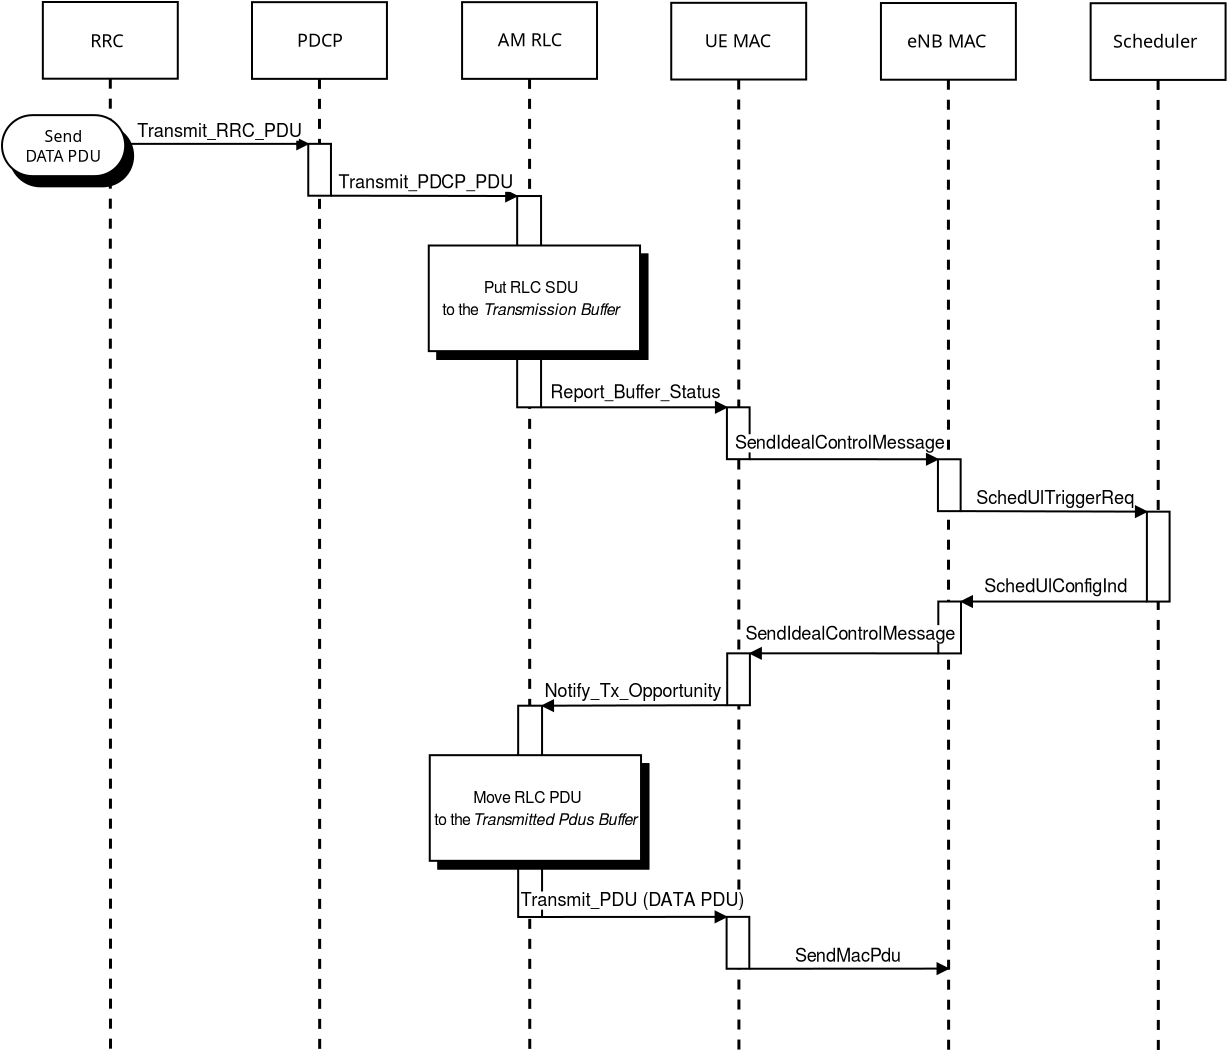 <?xml version="1.0" encoding="UTF-8"?>
<dia:diagram xmlns:dia="http://www.lysator.liu.se/~alla/dia/">
  <dia:layer name="Background" visible="true" active="true">
    <dia:object type="Standard - Box" version="0" id="O0">
      <dia:attribute name="obj_pos">
        <dia:point val="3.224,3.377"/>
      </dia:attribute>
      <dia:attribute name="obj_bb">
        <dia:rectangle val="3.174,3.327;10.021,7.262"/>
      </dia:attribute>
      <dia:attribute name="elem_corner">
        <dia:point val="3.224,3.377"/>
      </dia:attribute>
      <dia:attribute name="elem_width">
        <dia:real val="6.747"/>
      </dia:attribute>
      <dia:attribute name="elem_height">
        <dia:real val="3.835"/>
      </dia:attribute>
      <dia:attribute name="border_width">
        <dia:real val="0.1"/>
      </dia:attribute>
      <dia:attribute name="show_background">
        <dia:boolean val="true"/>
      </dia:attribute>
    </dia:object>
    <dia:object type="Standard - Box" version="0" id="O1">
      <dia:attribute name="obj_pos">
        <dia:point val="13.682,3.385"/>
      </dia:attribute>
      <dia:attribute name="obj_bb">
        <dia:rectangle val="13.632,3.335;20.479,7.27"/>
      </dia:attribute>
      <dia:attribute name="elem_corner">
        <dia:point val="13.682,3.385"/>
      </dia:attribute>
      <dia:attribute name="elem_width">
        <dia:real val="6.747"/>
      </dia:attribute>
      <dia:attribute name="elem_height">
        <dia:real val="3.835"/>
      </dia:attribute>
      <dia:attribute name="border_width">
        <dia:real val="0.1"/>
      </dia:attribute>
      <dia:attribute name="show_background">
        <dia:boolean val="true"/>
      </dia:attribute>
    </dia:object>
    <dia:object type="Standard - Box" version="0" id="O2">
      <dia:attribute name="obj_pos">
        <dia:point val="24.186,3.385"/>
      </dia:attribute>
      <dia:attribute name="obj_bb">
        <dia:rectangle val="24.137,3.335;30.984,7.27"/>
      </dia:attribute>
      <dia:attribute name="elem_corner">
        <dia:point val="24.186,3.385"/>
      </dia:attribute>
      <dia:attribute name="elem_width">
        <dia:real val="6.747"/>
      </dia:attribute>
      <dia:attribute name="elem_height">
        <dia:real val="3.835"/>
      </dia:attribute>
      <dia:attribute name="border_width">
        <dia:real val="0.1"/>
      </dia:attribute>
      <dia:attribute name="show_background">
        <dia:boolean val="true"/>
      </dia:attribute>
      <dia:attribute name="aspect">
        <dia:enum val="1"/>
      </dia:attribute>
    </dia:object>
    <dia:object type="Standard - Text" version="1" id="O3">
      <dia:attribute name="obj_pos">
        <dia:point val="27.144,-21.736"/>
      </dia:attribute>
      <dia:attribute name="obj_bb">
        <dia:rectangle val="27.144,-22.331;27.144,-21.584"/>
      </dia:attribute>
      <dia:attribute name="text">
        <dia:composite type="text">
          <dia:attribute name="string">
            <dia:string>##</dia:string>
          </dia:attribute>
          <dia:attribute name="font">
            <dia:font family="sans" style="0" name="Helvetica"/>
          </dia:attribute>
          <dia:attribute name="height">
            <dia:real val="0.8"/>
          </dia:attribute>
          <dia:attribute name="pos">
            <dia:point val="27.144,-21.736"/>
          </dia:attribute>
          <dia:attribute name="color">
            <dia:color val="#000000"/>
          </dia:attribute>
          <dia:attribute name="alignment">
            <dia:enum val="0"/>
          </dia:attribute>
        </dia:composite>
      </dia:attribute>
      <dia:attribute name="valign">
        <dia:enum val="3"/>
      </dia:attribute>
    </dia:object>
    <dia:object type="Standard - Text" version="1" id="O4">
      <dia:attribute name="obj_pos">
        <dia:point val="5.593,5.64"/>
      </dia:attribute>
      <dia:attribute name="obj_bb">
        <dia:rectangle val="5.593,4.8;7.433,5.855"/>
      </dia:attribute>
      <dia:attribute name="text">
        <dia:composite type="text">
          <dia:attribute name="string">
            <dia:string>#RRC#</dia:string>
          </dia:attribute>
          <dia:attribute name="font">
            <dia:font family="sans" style="0" name="Helvetica"/>
          </dia:attribute>
          <dia:attribute name="height">
            <dia:real val="1.129"/>
          </dia:attribute>
          <dia:attribute name="pos">
            <dia:point val="5.593,5.64"/>
          </dia:attribute>
          <dia:attribute name="color">
            <dia:color val="#000000"/>
          </dia:attribute>
          <dia:attribute name="alignment">
            <dia:enum val="0"/>
          </dia:attribute>
        </dia:composite>
      </dia:attribute>
      <dia:attribute name="valign">
        <dia:enum val="3"/>
      </dia:attribute>
    </dia:object>
    <dia:object type="Standard - Text" version="1" id="O5">
      <dia:attribute name="obj_pos">
        <dia:point val="15.934,5.611"/>
      </dia:attribute>
      <dia:attribute name="obj_bb">
        <dia:rectangle val="15.934,4.771;18.349,5.826"/>
      </dia:attribute>
      <dia:attribute name="text">
        <dia:composite type="text">
          <dia:attribute name="string">
            <dia:string>#PDCP#</dia:string>
          </dia:attribute>
          <dia:attribute name="font">
            <dia:font family="sans" style="0" name="Helvetica"/>
          </dia:attribute>
          <dia:attribute name="height">
            <dia:real val="1.129"/>
          </dia:attribute>
          <dia:attribute name="pos">
            <dia:point val="15.934,5.611"/>
          </dia:attribute>
          <dia:attribute name="color">
            <dia:color val="#000000"/>
          </dia:attribute>
          <dia:attribute name="alignment">
            <dia:enum val="0"/>
          </dia:attribute>
        </dia:composite>
      </dia:attribute>
      <dia:attribute name="valign">
        <dia:enum val="3"/>
      </dia:attribute>
    </dia:object>
    <dia:object type="Standard - Text" version="1" id="O6">
      <dia:attribute name="obj_pos">
        <dia:point val="25.964,5.593"/>
      </dia:attribute>
      <dia:attribute name="obj_bb">
        <dia:rectangle val="25.964,4.753;29.409,5.808"/>
      </dia:attribute>
      <dia:attribute name="text">
        <dia:composite type="text">
          <dia:attribute name="string">
            <dia:string>#AM RLC#</dia:string>
          </dia:attribute>
          <dia:attribute name="font">
            <dia:font family="sans" style="0" name="Helvetica"/>
          </dia:attribute>
          <dia:attribute name="height">
            <dia:real val="1.129"/>
          </dia:attribute>
          <dia:attribute name="pos">
            <dia:point val="25.964,5.593"/>
          </dia:attribute>
          <dia:attribute name="color">
            <dia:color val="#000000"/>
          </dia:attribute>
          <dia:attribute name="alignment">
            <dia:enum val="0"/>
          </dia:attribute>
        </dia:composite>
      </dia:attribute>
      <dia:attribute name="valign">
        <dia:enum val="3"/>
      </dia:attribute>
    </dia:object>
    <dia:object type="Standard - Line" version="0" id="O7">
      <dia:attribute name="obj_pos">
        <dia:point val="27.56,7.22"/>
      </dia:attribute>
      <dia:attribute name="obj_bb">
        <dia:rectangle val="27.485,7.145;27.645,55.945"/>
      </dia:attribute>
      <dia:attribute name="conn_endpoints">
        <dia:point val="27.56,7.22"/>
        <dia:point val="27.57,55.87"/>
      </dia:attribute>
      <dia:attribute name="numcp">
        <dia:int val="1"/>
      </dia:attribute>
      <dia:attribute name="line_width">
        <dia:real val="0.15"/>
      </dia:attribute>
      <dia:attribute name="line_style">
        <dia:enum val="1"/>
      </dia:attribute>
      <dia:attribute name="dashlength">
        <dia:real val="0.5"/>
      </dia:attribute>
      <dia:connections>
        <dia:connection handle="0" to="O2" connection="6"/>
      </dia:connections>
    </dia:object>
    <dia:object type="Standard - Text" version="1" id="O8">
      <dia:attribute name="obj_pos">
        <dia:point val="28.608,23.189"/>
      </dia:attribute>
      <dia:attribute name="obj_bb">
        <dia:rectangle val="28.608,22.374;37.118,23.372"/>
      </dia:attribute>
      <dia:attribute name="text">
        <dia:composite type="text">
          <dia:attribute name="string">
            <dia:string>#Report_Buffer_Status#</dia:string>
          </dia:attribute>
          <dia:attribute name="font">
            <dia:font family="FreeSans" style="0" name="Courier"/>
          </dia:attribute>
          <dia:attribute name="height">
            <dia:real val="1.129"/>
          </dia:attribute>
          <dia:attribute name="pos">
            <dia:point val="28.608,23.189"/>
          </dia:attribute>
          <dia:attribute name="color">
            <dia:color val="#000000"/>
          </dia:attribute>
          <dia:attribute name="alignment">
            <dia:enum val="0"/>
          </dia:attribute>
        </dia:composite>
      </dia:attribute>
      <dia:attribute name="valign">
        <dia:enum val="3"/>
      </dia:attribute>
    </dia:object>
    <dia:object type="Standard - Box" version="0" id="O9">
      <dia:attribute name="obj_pos">
        <dia:point val="34.644,3.418"/>
      </dia:attribute>
      <dia:attribute name="obj_bb">
        <dia:rectangle val="34.593,3.368;41.441,7.303"/>
      </dia:attribute>
      <dia:attribute name="elem_corner">
        <dia:point val="34.644,3.418"/>
      </dia:attribute>
      <dia:attribute name="elem_width">
        <dia:real val="6.747"/>
      </dia:attribute>
      <dia:attribute name="elem_height">
        <dia:real val="3.835"/>
      </dia:attribute>
      <dia:attribute name="border_width">
        <dia:real val="0.1"/>
      </dia:attribute>
      <dia:attribute name="show_background">
        <dia:boolean val="true"/>
      </dia:attribute>
    </dia:object>
    <dia:object type="Standard - Text" version="1" id="O10">
      <dia:attribute name="obj_pos">
        <dia:point val="36.318,5.644"/>
      </dia:attribute>
      <dia:attribute name="obj_bb">
        <dia:rectangle val="36.318,4.804;39.848,5.859"/>
      </dia:attribute>
      <dia:attribute name="text">
        <dia:composite type="text">
          <dia:attribute name="string">
            <dia:string>#UE MAC#</dia:string>
          </dia:attribute>
          <dia:attribute name="font">
            <dia:font family="sans" style="0" name="Helvetica"/>
          </dia:attribute>
          <dia:attribute name="height">
            <dia:real val="1.129"/>
          </dia:attribute>
          <dia:attribute name="pos">
            <dia:point val="36.318,5.644"/>
          </dia:attribute>
          <dia:attribute name="color">
            <dia:color val="#000000"/>
          </dia:attribute>
          <dia:attribute name="alignment">
            <dia:enum val="0"/>
          </dia:attribute>
        </dia:composite>
      </dia:attribute>
      <dia:attribute name="valign">
        <dia:enum val="3"/>
      </dia:attribute>
    </dia:object>
    <dia:object type="Standard - Box" version="0" id="O11">
      <dia:attribute name="obj_pos">
        <dia:point val="45.129,3.428"/>
      </dia:attribute>
      <dia:attribute name="obj_bb">
        <dia:rectangle val="45.078,3.378;51.926,7.313"/>
      </dia:attribute>
      <dia:attribute name="elem_corner">
        <dia:point val="45.129,3.428"/>
      </dia:attribute>
      <dia:attribute name="elem_width">
        <dia:real val="6.747"/>
      </dia:attribute>
      <dia:attribute name="elem_height">
        <dia:real val="3.835"/>
      </dia:attribute>
      <dia:attribute name="border_width">
        <dia:real val="0.1"/>
      </dia:attribute>
      <dia:attribute name="show_background">
        <dia:boolean val="true"/>
      </dia:attribute>
    </dia:object>
    <dia:object type="Standard - Text" version="1" id="O12">
      <dia:attribute name="obj_pos">
        <dia:point val="46.426,5.654"/>
      </dia:attribute>
      <dia:attribute name="obj_bb">
        <dia:rectangle val="46.426,4.814;50.576,5.869"/>
      </dia:attribute>
      <dia:attribute name="text">
        <dia:composite type="text">
          <dia:attribute name="string">
            <dia:string>#eNB MAC#</dia:string>
          </dia:attribute>
          <dia:attribute name="font">
            <dia:font family="sans" style="0" name="Helvetica"/>
          </dia:attribute>
          <dia:attribute name="height">
            <dia:real val="1.129"/>
          </dia:attribute>
          <dia:attribute name="pos">
            <dia:point val="46.426,5.654"/>
          </dia:attribute>
          <dia:attribute name="color">
            <dia:color val="#000000"/>
          </dia:attribute>
          <dia:attribute name="alignment">
            <dia:enum val="0"/>
          </dia:attribute>
        </dia:composite>
      </dia:attribute>
      <dia:attribute name="valign">
        <dia:enum val="3"/>
      </dia:attribute>
    </dia:object>
    <dia:object type="Standard - Box" version="0" id="O13">
      <dia:attribute name="obj_pos">
        <dia:point val="55.614,3.438"/>
      </dia:attribute>
      <dia:attribute name="obj_bb">
        <dia:rectangle val="55.564,3.388;62.411,7.323"/>
      </dia:attribute>
      <dia:attribute name="elem_corner">
        <dia:point val="55.614,3.438"/>
      </dia:attribute>
      <dia:attribute name="elem_width">
        <dia:real val="6.747"/>
      </dia:attribute>
      <dia:attribute name="elem_height">
        <dia:real val="3.835"/>
      </dia:attribute>
      <dia:attribute name="border_width">
        <dia:real val="0.1"/>
      </dia:attribute>
      <dia:attribute name="show_background">
        <dia:boolean val="true"/>
      </dia:attribute>
    </dia:object>
    <dia:object type="Standard - Text" version="1" id="O14">
      <dia:attribute name="obj_pos">
        <dia:point val="56.738,5.664"/>
      </dia:attribute>
      <dia:attribute name="obj_bb">
        <dia:rectangle val="56.738,4.824;61.258,5.879"/>
      </dia:attribute>
      <dia:attribute name="text">
        <dia:composite type="text">
          <dia:attribute name="string">
            <dia:string>#Scheduler#</dia:string>
          </dia:attribute>
          <dia:attribute name="font">
            <dia:font family="sans" style="0" name="Helvetica"/>
          </dia:attribute>
          <dia:attribute name="height">
            <dia:real val="1.129"/>
          </dia:attribute>
          <dia:attribute name="pos">
            <dia:point val="56.738,5.664"/>
          </dia:attribute>
          <dia:attribute name="color">
            <dia:color val="#000000"/>
          </dia:attribute>
          <dia:attribute name="alignment">
            <dia:enum val="0"/>
          </dia:attribute>
        </dia:composite>
      </dia:attribute>
      <dia:attribute name="valign">
        <dia:enum val="3"/>
      </dia:attribute>
    </dia:object>
    <dia:object type="Standard - Line" version="0" id="O15">
      <dia:attribute name="obj_pos">
        <dia:point val="48.502,7.263"/>
      </dia:attribute>
      <dia:attribute name="obj_bb">
        <dia:rectangle val="48.427,7.188;48.588,56.037"/>
      </dia:attribute>
      <dia:attribute name="conn_endpoints">
        <dia:point val="48.502,7.263"/>
        <dia:point val="48.513,55.962"/>
      </dia:attribute>
      <dia:attribute name="numcp">
        <dia:int val="1"/>
      </dia:attribute>
      <dia:attribute name="line_width">
        <dia:real val="0.15"/>
      </dia:attribute>
      <dia:attribute name="line_style">
        <dia:enum val="1"/>
      </dia:attribute>
      <dia:attribute name="dashlength">
        <dia:real val="0.5"/>
      </dia:attribute>
      <dia:connections>
        <dia:connection handle="0" to="O11" connection="6"/>
      </dia:connections>
    </dia:object>
    <dia:object type="Standard - Line" version="0" id="O16">
      <dia:attribute name="obj_pos">
        <dia:point val="58.987,7.273"/>
      </dia:attribute>
      <dia:attribute name="obj_bb">
        <dia:rectangle val="58.912,7.198;59.073,56.047"/>
      </dia:attribute>
      <dia:attribute name="conn_endpoints">
        <dia:point val="58.987,7.273"/>
        <dia:point val="58.998,55.972"/>
      </dia:attribute>
      <dia:attribute name="numcp">
        <dia:int val="1"/>
      </dia:attribute>
      <dia:attribute name="line_width">
        <dia:real val="0.15"/>
      </dia:attribute>
      <dia:attribute name="line_style">
        <dia:enum val="1"/>
      </dia:attribute>
      <dia:attribute name="dashlength">
        <dia:real val="0.5"/>
      </dia:attribute>
      <dia:connections>
        <dia:connection handle="0" to="O13" connection="6"/>
      </dia:connections>
    </dia:object>
    <dia:object type="Standard - Line" version="0" id="O17">
      <dia:attribute name="obj_pos">
        <dia:point val="38.017,7.253"/>
      </dia:attribute>
      <dia:attribute name="obj_bb">
        <dia:rectangle val="37.942,7.178;38.103,56.027"/>
      </dia:attribute>
      <dia:attribute name="conn_endpoints">
        <dia:point val="38.017,7.253"/>
        <dia:point val="38.028,55.952"/>
      </dia:attribute>
      <dia:attribute name="numcp">
        <dia:int val="1"/>
      </dia:attribute>
      <dia:attribute name="line_width">
        <dia:real val="0.15"/>
      </dia:attribute>
      <dia:attribute name="line_style">
        <dia:enum val="1"/>
      </dia:attribute>
      <dia:attribute name="dashlength">
        <dia:real val="0.5"/>
      </dia:attribute>
      <dia:connections>
        <dia:connection handle="0" to="O9" connection="6"/>
      </dia:connections>
    </dia:object>
    <dia:object type="Standard - Box" version="0" id="O18">
      <dia:attribute name="obj_pos">
        <dia:point val="26.94,13.078"/>
      </dia:attribute>
      <dia:attribute name="obj_bb">
        <dia:rectangle val="26.89,13.027;28.186,23.692"/>
      </dia:attribute>
      <dia:attribute name="elem_corner">
        <dia:point val="26.94,13.078"/>
      </dia:attribute>
      <dia:attribute name="elem_width">
        <dia:real val="1.195"/>
      </dia:attribute>
      <dia:attribute name="elem_height">
        <dia:real val="10.564"/>
      </dia:attribute>
      <dia:attribute name="border_width">
        <dia:real val="0.1"/>
      </dia:attribute>
      <dia:attribute name="show_background">
        <dia:boolean val="true"/>
      </dia:attribute>
      <dia:attribute name="aspect">
        <dia:enum val="1"/>
      </dia:attribute>
    </dia:object>
    <dia:object type="Standard - Box" version="0" id="O19">
      <dia:attribute name="obj_pos">
        <dia:point val="22.919,15.97"/>
      </dia:attribute>
      <dia:attribute name="obj_bb">
        <dia:rectangle val="22.895,15.945;33.509,21.277"/>
      </dia:attribute>
      <dia:attribute name="elem_corner">
        <dia:point val="22.919,15.97"/>
      </dia:attribute>
      <dia:attribute name="elem_width">
        <dia:real val="10.564"/>
      </dia:attribute>
      <dia:attribute name="elem_height">
        <dia:real val="5.282"/>
      </dia:attribute>
      <dia:attribute name="border_width">
        <dia:real val="0.05"/>
      </dia:attribute>
      <dia:attribute name="inner_color">
        <dia:color val="#000000"/>
      </dia:attribute>
      <dia:attribute name="show_background">
        <dia:boolean val="true"/>
      </dia:attribute>
      <dia:attribute name="aspect">
        <dia:enum val="1"/>
      </dia:attribute>
    </dia:object>
    <dia:object type="Standard - Box" version="0" id="O20">
      <dia:attribute name="obj_pos">
        <dia:point val="22.52,15.552"/>
      </dia:attribute>
      <dia:attribute name="obj_bb">
        <dia:rectangle val="22.471,15.502;33.135,20.884"/>
      </dia:attribute>
      <dia:attribute name="elem_corner">
        <dia:point val="22.52,15.552"/>
      </dia:attribute>
      <dia:attribute name="elem_width">
        <dia:real val="10.564"/>
      </dia:attribute>
      <dia:attribute name="elem_height">
        <dia:real val="5.282"/>
      </dia:attribute>
      <dia:attribute name="border_width">
        <dia:real val="0.1"/>
      </dia:attribute>
      <dia:attribute name="show_background">
        <dia:boolean val="true"/>
      </dia:attribute>
      <dia:attribute name="aspect">
        <dia:enum val="1"/>
      </dia:attribute>
    </dia:object>
    <dia:object type="Standard - Line" version="0" id="O21">
      <dia:attribute name="obj_pos">
        <dia:point val="7.459,10.471"/>
      </dia:attribute>
      <dia:attribute name="obj_bb">
        <dia:rectangle val="7.409,10.138;16.607,10.8"/>
      </dia:attribute>
      <dia:attribute name="conn_endpoints">
        <dia:point val="7.459,10.471"/>
        <dia:point val="16.495,10.469"/>
      </dia:attribute>
      <dia:attribute name="numcp">
        <dia:int val="1"/>
      </dia:attribute>
      <dia:attribute name="end_arrow">
        <dia:enum val="3"/>
      </dia:attribute>
      <dia:attribute name="end_arrow_length">
        <dia:real val="0.5"/>
      </dia:attribute>
      <dia:attribute name="end_arrow_width">
        <dia:real val="0.5"/>
      </dia:attribute>
      <dia:connections>
        <dia:connection handle="1" to="O54" connection="0"/>
      </dia:connections>
    </dia:object>
    <dia:object type="Standard - Line" version="0" id="O22">
      <dia:attribute name="obj_pos">
        <dia:point val="17.63,13.062"/>
      </dia:attribute>
      <dia:attribute name="obj_bb">
        <dia:rectangle val="17.58,12.746;27.052,13.408"/>
      </dia:attribute>
      <dia:attribute name="conn_endpoints">
        <dia:point val="17.63,13.062"/>
        <dia:point val="26.94,13.078"/>
      </dia:attribute>
      <dia:attribute name="numcp">
        <dia:int val="1"/>
      </dia:attribute>
      <dia:attribute name="end_arrow">
        <dia:enum val="3"/>
      </dia:attribute>
      <dia:attribute name="end_arrow_length">
        <dia:real val="0.5"/>
      </dia:attribute>
      <dia:attribute name="end_arrow_width">
        <dia:real val="0.5"/>
      </dia:attribute>
      <dia:connections>
        <dia:connection handle="0" to="O54" connection="7"/>
        <dia:connection handle="1" to="O18" connection="0"/>
      </dia:connections>
    </dia:object>
    <dia:object type="Standard - Text" version="1" id="O23">
      <dia:attribute name="obj_pos">
        <dia:point val="7.929,10.132"/>
      </dia:attribute>
      <dia:attribute name="obj_bb">
        <dia:rectangle val="7.929,9.317;16.202,10.315"/>
      </dia:attribute>
      <dia:attribute name="text">
        <dia:composite type="text">
          <dia:attribute name="string">
            <dia:string>#Transmit_RRC_PDU#</dia:string>
          </dia:attribute>
          <dia:attribute name="font">
            <dia:font family="FreeSans" style="0" name="Courier"/>
          </dia:attribute>
          <dia:attribute name="height">
            <dia:real val="1.129"/>
          </dia:attribute>
          <dia:attribute name="pos">
            <dia:point val="7.929,10.132"/>
          </dia:attribute>
          <dia:attribute name="color">
            <dia:color val="#000000"/>
          </dia:attribute>
          <dia:attribute name="alignment">
            <dia:enum val="0"/>
          </dia:attribute>
        </dia:composite>
      </dia:attribute>
      <dia:attribute name="valign">
        <dia:enum val="3"/>
      </dia:attribute>
      <dia:attribute name="fill_color">
        <dia:color val="#ffffff"/>
      </dia:attribute>
      <dia:attribute name="show_background">
        <dia:boolean val="true"/>
      </dia:attribute>
    </dia:object>
    <dia:object type="Standard - Text" version="1" id="O24">
      <dia:attribute name="obj_pos">
        <dia:point val="17.996,12.686"/>
      </dia:attribute>
      <dia:attribute name="obj_bb">
        <dia:rectangle val="17.996,11.871;26.804,12.868"/>
      </dia:attribute>
      <dia:attribute name="text">
        <dia:composite type="text">
          <dia:attribute name="string">
            <dia:string>#Transmit_PDCP_PDU#</dia:string>
          </dia:attribute>
          <dia:attribute name="font">
            <dia:font family="FreeSans" style="0" name="Courier"/>
          </dia:attribute>
          <dia:attribute name="height">
            <dia:real val="1.129"/>
          </dia:attribute>
          <dia:attribute name="pos">
            <dia:point val="17.996,12.686"/>
          </dia:attribute>
          <dia:attribute name="color">
            <dia:color val="#000000"/>
          </dia:attribute>
          <dia:attribute name="alignment">
            <dia:enum val="0"/>
          </dia:attribute>
        </dia:composite>
      </dia:attribute>
      <dia:attribute name="valign">
        <dia:enum val="3"/>
      </dia:attribute>
      <dia:attribute name="fill_color">
        <dia:color val="#ffffff"/>
      </dia:attribute>
      <dia:attribute name="show_background">
        <dia:boolean val="true"/>
      </dia:attribute>
    </dia:object>
    <dia:group>
      <dia:object type="Standard - Text" version="1" id="O25">
        <dia:attribute name="obj_pos">
          <dia:point val="25.286,17.922"/>
        </dia:attribute>
        <dia:attribute name="obj_bb">
          <dia:rectangle val="25.286,17.209;30.061,18.082"/>
        </dia:attribute>
        <dia:attribute name="text">
          <dia:composite type="text">
            <dia:attribute name="string">
              <dia:string>#Put RLC SDU#</dia:string>
            </dia:attribute>
            <dia:attribute name="font">
              <dia:font family="FreeSans" style="0" name="Courier"/>
            </dia:attribute>
            <dia:attribute name="height">
              <dia:real val="0.988"/>
            </dia:attribute>
            <dia:attribute name="pos">
              <dia:point val="25.286,17.922"/>
            </dia:attribute>
            <dia:attribute name="color">
              <dia:color val="#000000"/>
            </dia:attribute>
            <dia:attribute name="alignment">
              <dia:enum val="0"/>
            </dia:attribute>
          </dia:composite>
        </dia:attribute>
        <dia:attribute name="valign">
          <dia:enum val="3"/>
        </dia:attribute>
      </dia:object>
      <dia:object type="Standard - Text" version="1" id="O26">
        <dia:attribute name="obj_pos">
          <dia:point val="23.197,19.038"/>
        </dia:attribute>
        <dia:attribute name="obj_bb">
          <dia:rectangle val="23.197,18.326;25.105,19.198"/>
        </dia:attribute>
        <dia:attribute name="text">
          <dia:composite type="text">
            <dia:attribute name="string">
              <dia:string>#to the#</dia:string>
            </dia:attribute>
            <dia:attribute name="font">
              <dia:font family="FreeSans" style="0" name="Courier"/>
            </dia:attribute>
            <dia:attribute name="height">
              <dia:real val="0.988"/>
            </dia:attribute>
            <dia:attribute name="pos">
              <dia:point val="23.197,19.038"/>
            </dia:attribute>
            <dia:attribute name="color">
              <dia:color val="#000000"/>
            </dia:attribute>
            <dia:attribute name="alignment">
              <dia:enum val="0"/>
            </dia:attribute>
          </dia:composite>
        </dia:attribute>
        <dia:attribute name="valign">
          <dia:enum val="3"/>
        </dia:attribute>
      </dia:object>
      <dia:object type="Standard - Text" version="1" id="O27">
        <dia:attribute name="obj_pos">
          <dia:point val="25.23,19.038"/>
        </dia:attribute>
        <dia:attribute name="obj_bb">
          <dia:rectangle val="25.23,18.326;31.99,19.198"/>
        </dia:attribute>
        <dia:attribute name="text">
          <dia:composite type="text">
            <dia:attribute name="string">
              <dia:string>#Transmission Buffer#</dia:string>
            </dia:attribute>
            <dia:attribute name="font">
              <dia:font family="FreeSans" style="8" name="Courier"/>
            </dia:attribute>
            <dia:attribute name="height">
              <dia:real val="0.988"/>
            </dia:attribute>
            <dia:attribute name="pos">
              <dia:point val="25.23,19.038"/>
            </dia:attribute>
            <dia:attribute name="color">
              <dia:color val="#000000"/>
            </dia:attribute>
            <dia:attribute name="alignment">
              <dia:enum val="0"/>
            </dia:attribute>
          </dia:composite>
        </dia:attribute>
        <dia:attribute name="valign">
          <dia:enum val="3"/>
        </dia:attribute>
      </dia:object>
    </dia:group>
    <dia:object type="Standard - Box" version="0" id="O28">
      <dia:attribute name="obj_pos">
        <dia:point val="37.428,23.642"/>
      </dia:attribute>
      <dia:attribute name="obj_bb">
        <dia:rectangle val="37.378,23.592;38.613,26.286"/>
      </dia:attribute>
      <dia:attribute name="elem_corner">
        <dia:point val="37.428,23.642"/>
      </dia:attribute>
      <dia:attribute name="elem_width">
        <dia:real val="1.135"/>
      </dia:attribute>
      <dia:attribute name="elem_height">
        <dia:real val="2.594"/>
      </dia:attribute>
      <dia:attribute name="show_background">
        <dia:boolean val="true"/>
      </dia:attribute>
    </dia:object>
    <dia:object type="Standard - Box" version="0" id="O29">
      <dia:attribute name="obj_pos">
        <dia:point val="47.979,26.24"/>
      </dia:attribute>
      <dia:attribute name="obj_bb">
        <dia:rectangle val="47.929,26.19;49.164,28.883"/>
      </dia:attribute>
      <dia:attribute name="elem_corner">
        <dia:point val="47.979,26.24"/>
      </dia:attribute>
      <dia:attribute name="elem_width">
        <dia:real val="1.135"/>
      </dia:attribute>
      <dia:attribute name="elem_height">
        <dia:real val="2.594"/>
      </dia:attribute>
      <dia:attribute name="show_background">
        <dia:boolean val="true"/>
      </dia:attribute>
    </dia:object>
    <dia:object type="Standard - Line" version="0" id="O30">
      <dia:attribute name="obj_pos">
        <dia:point val="28.136,23.642"/>
      </dia:attribute>
      <dia:attribute name="obj_bb">
        <dia:rectangle val="28.086,23.311;37.54,23.973"/>
      </dia:attribute>
      <dia:attribute name="conn_endpoints">
        <dia:point val="28.136,23.642"/>
        <dia:point val="37.428,23.642"/>
      </dia:attribute>
      <dia:attribute name="numcp">
        <dia:int val="1"/>
      </dia:attribute>
      <dia:attribute name="end_arrow">
        <dia:enum val="3"/>
      </dia:attribute>
      <dia:attribute name="end_arrow_length">
        <dia:real val="0.5"/>
      </dia:attribute>
      <dia:attribute name="end_arrow_width">
        <dia:real val="0.5"/>
      </dia:attribute>
      <dia:connections>
        <dia:connection handle="0" to="O18" connection="7"/>
        <dia:connection handle="1" to="O28" connection="0"/>
      </dia:connections>
    </dia:object>
    <dia:object type="Standard - Line" version="0" id="O31">
      <dia:attribute name="obj_pos">
        <dia:point val="38.563,26.236"/>
      </dia:attribute>
      <dia:attribute name="obj_bb">
        <dia:rectangle val="38.513,25.909;48.091,26.57"/>
      </dia:attribute>
      <dia:attribute name="conn_endpoints">
        <dia:point val="38.563,26.236"/>
        <dia:point val="47.979,26.24"/>
      </dia:attribute>
      <dia:attribute name="numcp">
        <dia:int val="1"/>
      </dia:attribute>
      <dia:attribute name="end_arrow">
        <dia:enum val="3"/>
      </dia:attribute>
      <dia:attribute name="end_arrow_length">
        <dia:real val="0.5"/>
      </dia:attribute>
      <dia:attribute name="end_arrow_width">
        <dia:real val="0.5"/>
      </dia:attribute>
      <dia:connections>
        <dia:connection handle="0" to="O28" connection="7"/>
        <dia:connection handle="1" to="O29" connection="0"/>
      </dia:connections>
    </dia:object>
    <dia:object type="Standard - Text" version="1" id="O32">
      <dia:attribute name="obj_pos">
        <dia:point val="37.83,25.715"/>
      </dia:attribute>
      <dia:attribute name="obj_bb">
        <dia:rectangle val="37.83,24.899;48.267,25.897"/>
      </dia:attribute>
      <dia:attribute name="text">
        <dia:composite type="text">
          <dia:attribute name="string">
            <dia:string>#SendIdealControlMessage#</dia:string>
          </dia:attribute>
          <dia:attribute name="font">
            <dia:font family="FreeSans" style="0" name="Courier"/>
          </dia:attribute>
          <dia:attribute name="height">
            <dia:real val="1.129"/>
          </dia:attribute>
          <dia:attribute name="pos">
            <dia:point val="37.83,25.715"/>
          </dia:attribute>
          <dia:attribute name="color">
            <dia:color val="#000000"/>
          </dia:attribute>
          <dia:attribute name="alignment">
            <dia:enum val="0"/>
          </dia:attribute>
        </dia:composite>
      </dia:attribute>
      <dia:attribute name="valign">
        <dia:enum val="3"/>
      </dia:attribute>
      <dia:attribute name="fill_color">
        <dia:color val="#ffffff"/>
      </dia:attribute>
      <dia:attribute name="show_background">
        <dia:boolean val="true"/>
      </dia:attribute>
    </dia:object>
    <dia:object type="Standard - Box" version="0" id="O33">
      <dia:attribute name="obj_pos">
        <dia:point val="47.997,33.353"/>
      </dia:attribute>
      <dia:attribute name="obj_bb">
        <dia:rectangle val="47.947,33.303;49.182,35.996"/>
      </dia:attribute>
      <dia:attribute name="elem_corner">
        <dia:point val="47.997,33.353"/>
      </dia:attribute>
      <dia:attribute name="elem_width">
        <dia:real val="1.135"/>
      </dia:attribute>
      <dia:attribute name="elem_height">
        <dia:real val="2.594"/>
      </dia:attribute>
      <dia:attribute name="show_background">
        <dia:boolean val="true"/>
      </dia:attribute>
    </dia:object>
    <dia:object type="Standard - Box" version="0" id="O34">
      <dia:attribute name="obj_pos">
        <dia:point val="37.442,35.944"/>
      </dia:attribute>
      <dia:attribute name="obj_bb">
        <dia:rectangle val="37.392,35.894;38.627,38.587"/>
      </dia:attribute>
      <dia:attribute name="elem_corner">
        <dia:point val="37.442,35.944"/>
      </dia:attribute>
      <dia:attribute name="elem_width">
        <dia:real val="1.135"/>
      </dia:attribute>
      <dia:attribute name="elem_height">
        <dia:real val="2.594"/>
      </dia:attribute>
      <dia:attribute name="show_background">
        <dia:boolean val="true"/>
      </dia:attribute>
    </dia:object>
    <dia:object type="Standard - Line" version="0" id="O35">
      <dia:attribute name="obj_pos">
        <dia:point val="47.997,35.946"/>
      </dia:attribute>
      <dia:attribute name="obj_bb">
        <dia:rectangle val="38.465,35.613;48.047,36.275"/>
      </dia:attribute>
      <dia:attribute name="conn_endpoints">
        <dia:point val="47.997,35.946"/>
        <dia:point val="38.577,35.944"/>
      </dia:attribute>
      <dia:attribute name="numcp">
        <dia:int val="1"/>
      </dia:attribute>
      <dia:attribute name="end_arrow">
        <dia:enum val="3"/>
      </dia:attribute>
      <dia:attribute name="end_arrow_length">
        <dia:real val="0.5"/>
      </dia:attribute>
      <dia:attribute name="end_arrow_width">
        <dia:real val="0.5"/>
      </dia:attribute>
      <dia:connections>
        <dia:connection handle="0" to="O33" connection="5"/>
        <dia:connection handle="1" to="O34" connection="2"/>
      </dia:connections>
    </dia:object>
    <dia:object type="Standard - Line" version="0" id="O36">
      <dia:attribute name="obj_pos">
        <dia:point val="37.442,38.537"/>
      </dia:attribute>
      <dia:attribute name="obj_bb">
        <dia:rectangle val="28.074,38.229;37.492,38.891"/>
      </dia:attribute>
      <dia:attribute name="conn_endpoints">
        <dia:point val="37.442,38.537"/>
        <dia:point val="28.185,38.562"/>
      </dia:attribute>
      <dia:attribute name="numcp">
        <dia:int val="1"/>
      </dia:attribute>
      <dia:attribute name="end_arrow">
        <dia:enum val="3"/>
      </dia:attribute>
      <dia:attribute name="end_arrow_length">
        <dia:real val="0.5"/>
      </dia:attribute>
      <dia:attribute name="end_arrow_width">
        <dia:real val="0.5"/>
      </dia:attribute>
      <dia:connections>
        <dia:connection handle="0" to="O34" connection="5"/>
        <dia:connection handle="1" to="O38" connection="2"/>
      </dia:connections>
    </dia:object>
    <dia:object type="Standard - Text" version="1" id="O37">
      <dia:attribute name="obj_pos">
        <dia:point val="28.304,38.127"/>
      </dia:attribute>
      <dia:attribute name="obj_bb">
        <dia:rectangle val="28.304,37.312;37.196,38.31"/>
      </dia:attribute>
      <dia:attribute name="text">
        <dia:composite type="text">
          <dia:attribute name="string">
            <dia:string>#Notify_Tx_Opportunity#</dia:string>
          </dia:attribute>
          <dia:attribute name="font">
            <dia:font family="FreeSans" style="0" name="Courier"/>
          </dia:attribute>
          <dia:attribute name="height">
            <dia:real val="1.129"/>
          </dia:attribute>
          <dia:attribute name="pos">
            <dia:point val="28.304,38.127"/>
          </dia:attribute>
          <dia:attribute name="color">
            <dia:color val="#000000"/>
          </dia:attribute>
          <dia:attribute name="alignment">
            <dia:enum val="0"/>
          </dia:attribute>
        </dia:composite>
      </dia:attribute>
      <dia:attribute name="valign">
        <dia:enum val="3"/>
      </dia:attribute>
    </dia:object>
    <dia:group>
      <dia:object type="Standard - Box" version="0" id="O38">
        <dia:attribute name="obj_pos">
          <dia:point val="26.99,38.562"/>
        </dia:attribute>
        <dia:attribute name="obj_bb">
          <dia:rectangle val="26.94,38.512;28.235,49.176"/>
        </dia:attribute>
        <dia:attribute name="elem_corner">
          <dia:point val="26.99,38.562"/>
        </dia:attribute>
        <dia:attribute name="elem_width">
          <dia:real val="1.195"/>
        </dia:attribute>
        <dia:attribute name="elem_height">
          <dia:real val="10.564"/>
        </dia:attribute>
        <dia:attribute name="border_width">
          <dia:real val="0.1"/>
        </dia:attribute>
        <dia:attribute name="show_background">
          <dia:boolean val="true"/>
        </dia:attribute>
        <dia:attribute name="aspect">
          <dia:enum val="1"/>
        </dia:attribute>
      </dia:object>
      <dia:object type="Standard - Box" version="0" id="O39">
        <dia:attribute name="obj_pos">
          <dia:point val="22.969,41.454"/>
        </dia:attribute>
        <dia:attribute name="obj_bb">
          <dia:rectangle val="22.944,41.429;33.558,46.761"/>
        </dia:attribute>
        <dia:attribute name="elem_corner">
          <dia:point val="22.969,41.454"/>
        </dia:attribute>
        <dia:attribute name="elem_width">
          <dia:real val="10.564"/>
        </dia:attribute>
        <dia:attribute name="elem_height">
          <dia:real val="5.282"/>
        </dia:attribute>
        <dia:attribute name="border_width">
          <dia:real val="0.05"/>
        </dia:attribute>
        <dia:attribute name="inner_color">
          <dia:color val="#000000"/>
        </dia:attribute>
        <dia:attribute name="show_background">
          <dia:boolean val="true"/>
        </dia:attribute>
        <dia:attribute name="aspect">
          <dia:enum val="1"/>
        </dia:attribute>
      </dia:object>
      <dia:object type="Standard - Box" version="0" id="O40">
        <dia:attribute name="obj_pos">
          <dia:point val="22.57,41.036"/>
        </dia:attribute>
        <dia:attribute name="obj_bb">
          <dia:rectangle val="22.52,40.986;33.184,46.368"/>
        </dia:attribute>
        <dia:attribute name="elem_corner">
          <dia:point val="22.57,41.036"/>
        </dia:attribute>
        <dia:attribute name="elem_width">
          <dia:real val="10.564"/>
        </dia:attribute>
        <dia:attribute name="elem_height">
          <dia:real val="5.282"/>
        </dia:attribute>
        <dia:attribute name="border_width">
          <dia:real val="0.1"/>
        </dia:attribute>
        <dia:attribute name="show_background">
          <dia:boolean val="true"/>
        </dia:attribute>
        <dia:attribute name="aspect">
          <dia:enum val="1"/>
        </dia:attribute>
      </dia:object>
      <dia:group>
        <dia:object type="Standard - Text" version="1" id="O41">
          <dia:attribute name="obj_pos">
            <dia:point val="24.748,43.428"/>
          </dia:attribute>
          <dia:attribute name="obj_bb">
            <dia:rectangle val="24.748,42.715;30.25,43.588"/>
          </dia:attribute>
          <dia:attribute name="text">
            <dia:composite type="text">
              <dia:attribute name="string">
                <dia:string>#Move RLC PDU#</dia:string>
              </dia:attribute>
              <dia:attribute name="font">
                <dia:font family="FreeSans" style="0" name="Courier"/>
              </dia:attribute>
              <dia:attribute name="height">
                <dia:real val="0.988"/>
              </dia:attribute>
              <dia:attribute name="pos">
                <dia:point val="24.748,43.428"/>
              </dia:attribute>
              <dia:attribute name="color">
                <dia:color val="#000000"/>
              </dia:attribute>
              <dia:attribute name="alignment">
                <dia:enum val="0"/>
              </dia:attribute>
            </dia:composite>
          </dia:attribute>
          <dia:attribute name="valign">
            <dia:enum val="3"/>
          </dia:attribute>
        </dia:object>
        <dia:object type="Standard - Text" version="1" id="O42">
          <dia:attribute name="obj_pos">
            <dia:point val="22.79,44.545"/>
          </dia:attribute>
          <dia:attribute name="obj_bb">
            <dia:rectangle val="22.79,43.832;24.697,44.705"/>
          </dia:attribute>
          <dia:attribute name="text">
            <dia:composite type="text">
              <dia:attribute name="string">
                <dia:string>#to the#</dia:string>
              </dia:attribute>
              <dia:attribute name="font">
                <dia:font family="FreeSans" style="0" name="Courier"/>
              </dia:attribute>
              <dia:attribute name="height">
                <dia:real val="0.988"/>
              </dia:attribute>
              <dia:attribute name="pos">
                <dia:point val="22.79,44.545"/>
              </dia:attribute>
              <dia:attribute name="color">
                <dia:color val="#000000"/>
              </dia:attribute>
              <dia:attribute name="alignment">
                <dia:enum val="0"/>
              </dia:attribute>
            </dia:composite>
          </dia:attribute>
          <dia:attribute name="valign">
            <dia:enum val="3"/>
          </dia:attribute>
        </dia:object>
        <dia:object type="Standard - Text" version="1" id="O43">
          <dia:attribute name="obj_pos">
            <dia:point val="24.724,44.545"/>
          </dia:attribute>
          <dia:attribute name="obj_bb">
            <dia:rectangle val="24.724,43.832;32.896,44.705"/>
          </dia:attribute>
          <dia:attribute name="text">
            <dia:composite type="text">
              <dia:attribute name="string">
                <dia:string>#Transmitted Pdus Buffer#</dia:string>
              </dia:attribute>
              <dia:attribute name="font">
                <dia:font family="FreeSans" style="8" name="Courier"/>
              </dia:attribute>
              <dia:attribute name="height">
                <dia:real val="0.988"/>
              </dia:attribute>
              <dia:attribute name="pos">
                <dia:point val="24.724,44.545"/>
              </dia:attribute>
              <dia:attribute name="color">
                <dia:color val="#000000"/>
              </dia:attribute>
              <dia:attribute name="alignment">
                <dia:enum val="0"/>
              </dia:attribute>
            </dia:composite>
          </dia:attribute>
          <dia:attribute name="valign">
            <dia:enum val="3"/>
          </dia:attribute>
        </dia:object>
      </dia:group>
    </dia:group>
    <dia:object type="Standard - Box" version="0" id="O44">
      <dia:attribute name="obj_pos">
        <dia:point val="37.412,49.12"/>
      </dia:attribute>
      <dia:attribute name="obj_bb">
        <dia:rectangle val="37.362,49.07;38.596,51.764"/>
      </dia:attribute>
      <dia:attribute name="elem_corner">
        <dia:point val="37.412,49.12"/>
      </dia:attribute>
      <dia:attribute name="elem_width">
        <dia:real val="1.135"/>
      </dia:attribute>
      <dia:attribute name="elem_height">
        <dia:real val="2.594"/>
      </dia:attribute>
      <dia:attribute name="show_background">
        <dia:boolean val="true"/>
      </dia:attribute>
    </dia:object>
    <dia:object type="Standard - Line" version="0" id="O45">
      <dia:attribute name="obj_pos">
        <dia:point val="28.185,49.126"/>
      </dia:attribute>
      <dia:attribute name="obj_bb">
        <dia:rectangle val="28.135,48.79;37.524,49.452"/>
      </dia:attribute>
      <dia:attribute name="conn_endpoints">
        <dia:point val="28.185,49.126"/>
        <dia:point val="37.412,49.12"/>
      </dia:attribute>
      <dia:attribute name="numcp">
        <dia:int val="1"/>
      </dia:attribute>
      <dia:attribute name="end_arrow">
        <dia:enum val="3"/>
      </dia:attribute>
      <dia:attribute name="end_arrow_length">
        <dia:real val="0.5"/>
      </dia:attribute>
      <dia:attribute name="end_arrow_width">
        <dia:real val="0.5"/>
      </dia:attribute>
      <dia:connections>
        <dia:connection handle="0" to="O38" connection="7"/>
        <dia:connection handle="1" to="O44" connection="0"/>
      </dia:connections>
    </dia:object>
    <dia:object type="Standard - Text" version="1" id="O46">
      <dia:attribute name="obj_pos">
        <dia:point val="27.105,48.577"/>
      </dia:attribute>
      <dia:attribute name="obj_bb">
        <dia:rectangle val="27.105,47.762;38.282,48.76"/>
      </dia:attribute>
      <dia:attribute name="text">
        <dia:composite type="text">
          <dia:attribute name="string">
            <dia:string>#Transmit_PDU (DATA PDU)#</dia:string>
          </dia:attribute>
          <dia:attribute name="font">
            <dia:font family="FreeSans" style="0" name="Courier"/>
          </dia:attribute>
          <dia:attribute name="height">
            <dia:real val="1.129"/>
          </dia:attribute>
          <dia:attribute name="pos">
            <dia:point val="27.105,48.577"/>
          </dia:attribute>
          <dia:attribute name="color">
            <dia:color val="#000000"/>
          </dia:attribute>
          <dia:attribute name="alignment">
            <dia:enum val="0"/>
          </dia:attribute>
        </dia:composite>
      </dia:attribute>
      <dia:attribute name="valign">
        <dia:enum val="3"/>
      </dia:attribute>
      <dia:attribute name="fill_color">
        <dia:color val="#ffffff"/>
      </dia:attribute>
      <dia:attribute name="show_background">
        <dia:boolean val="true"/>
      </dia:attribute>
    </dia:object>
    <dia:object type="Standard - Line" version="0" id="O47">
      <dia:attribute name="obj_pos">
        <dia:point val="38.547,51.714"/>
      </dia:attribute>
      <dia:attribute name="obj_bb">
        <dia:rectangle val="38.496,51.377;48.621,52.039"/>
      </dia:attribute>
      <dia:attribute name="conn_endpoints">
        <dia:point val="38.547,51.714"/>
        <dia:point val="48.509,51.708"/>
      </dia:attribute>
      <dia:attribute name="numcp">
        <dia:int val="1"/>
      </dia:attribute>
      <dia:attribute name="end_arrow">
        <dia:enum val="3"/>
      </dia:attribute>
      <dia:attribute name="end_arrow_length">
        <dia:real val="0.5"/>
      </dia:attribute>
      <dia:attribute name="end_arrow_width">
        <dia:real val="0.5"/>
      </dia:attribute>
      <dia:connections>
        <dia:connection handle="0" to="O44" connection="7"/>
      </dia:connections>
    </dia:object>
    <dia:object type="Standard - Text" version="1" id="O48">
      <dia:attribute name="obj_pos">
        <dia:point val="40.83,51.361"/>
      </dia:attribute>
      <dia:attribute name="obj_bb">
        <dia:rectangle val="40.83,50.546;46.2,51.544"/>
      </dia:attribute>
      <dia:attribute name="text">
        <dia:composite type="text">
          <dia:attribute name="string">
            <dia:string>#SendMacPdu#</dia:string>
          </dia:attribute>
          <dia:attribute name="font">
            <dia:font family="FreeSans" style="0" name="Courier"/>
          </dia:attribute>
          <dia:attribute name="height">
            <dia:real val="1.129"/>
          </dia:attribute>
          <dia:attribute name="pos">
            <dia:point val="40.83,51.361"/>
          </dia:attribute>
          <dia:attribute name="color">
            <dia:color val="#000000"/>
          </dia:attribute>
          <dia:attribute name="alignment">
            <dia:enum val="0"/>
          </dia:attribute>
        </dia:composite>
      </dia:attribute>
      <dia:attribute name="valign">
        <dia:enum val="3"/>
      </dia:attribute>
      <dia:attribute name="fill_color">
        <dia:color val="#ffffff"/>
      </dia:attribute>
      <dia:attribute name="show_background">
        <dia:boolean val="true"/>
      </dia:attribute>
    </dia:object>
    <dia:object type="Standard - Line" version="0" id="O49">
      <dia:attribute name="obj_pos">
        <dia:point val="17.056,7.22"/>
      </dia:attribute>
      <dia:attribute name="obj_bb">
        <dia:rectangle val="16.981,7.145;17.141,55.994"/>
      </dia:attribute>
      <dia:attribute name="conn_endpoints">
        <dia:point val="17.056,7.22"/>
        <dia:point val="17.066,55.919"/>
      </dia:attribute>
      <dia:attribute name="numcp">
        <dia:int val="1"/>
      </dia:attribute>
      <dia:attribute name="line_width">
        <dia:real val="0.15"/>
      </dia:attribute>
      <dia:attribute name="line_style">
        <dia:enum val="1"/>
      </dia:attribute>
      <dia:attribute name="dashlength">
        <dia:real val="0.5"/>
      </dia:attribute>
      <dia:connections>
        <dia:connection handle="0" to="O1" connection="6"/>
      </dia:connections>
    </dia:object>
    <dia:object type="Standard - Line" version="0" id="O50">
      <dia:attribute name="obj_pos">
        <dia:point val="6.597,7.212"/>
      </dia:attribute>
      <dia:attribute name="obj_bb">
        <dia:rectangle val="6.522,7.137;6.683,55.986"/>
      </dia:attribute>
      <dia:attribute name="conn_endpoints">
        <dia:point val="6.597,7.212"/>
        <dia:point val="6.608,55.911"/>
      </dia:attribute>
      <dia:attribute name="numcp">
        <dia:int val="1"/>
      </dia:attribute>
      <dia:attribute name="line_width">
        <dia:real val="0.15"/>
      </dia:attribute>
      <dia:attribute name="line_style">
        <dia:enum val="1"/>
      </dia:attribute>
      <dia:attribute name="dashlength">
        <dia:real val="0.5"/>
      </dia:attribute>
      <dia:connections>
        <dia:connection handle="0" to="O0" connection="6"/>
      </dia:connections>
    </dia:object>
    <dia:group>
      <dia:object type="Standard - Box" version="0" id="O51">
        <dia:attribute name="obj_pos">
          <dia:point val="1.579,9.546"/>
        </dia:attribute>
        <dia:attribute name="obj_bb">
          <dia:rectangle val="1.529,9.496;7.789,12.643"/>
        </dia:attribute>
        <dia:attribute name="elem_corner">
          <dia:point val="1.579,9.546"/>
        </dia:attribute>
        <dia:attribute name="elem_width">
          <dia:real val="6.16"/>
        </dia:attribute>
        <dia:attribute name="elem_height">
          <dia:real val="3.048"/>
        </dia:attribute>
        <dia:attribute name="border_width">
          <dia:real val="0.1"/>
        </dia:attribute>
        <dia:attribute name="inner_color">
          <dia:color val="#000000"/>
        </dia:attribute>
        <dia:attribute name="show_background">
          <dia:boolean val="true"/>
        </dia:attribute>
        <dia:attribute name="corner_radius">
          <dia:real val="10"/>
        </dia:attribute>
      </dia:object>
      <dia:object type="Standard - Box" version="0" id="O52">
        <dia:attribute name="obj_pos">
          <dia:point val="1.182,9.035"/>
        </dia:attribute>
        <dia:attribute name="obj_bb">
          <dia:rectangle val="1.132,8.985;7.392,12.133"/>
        </dia:attribute>
        <dia:attribute name="elem_corner">
          <dia:point val="1.182,9.035"/>
        </dia:attribute>
        <dia:attribute name="elem_width">
          <dia:real val="6.16"/>
        </dia:attribute>
        <dia:attribute name="elem_height">
          <dia:real val="3.048"/>
        </dia:attribute>
        <dia:attribute name="border_width">
          <dia:real val="0.1"/>
        </dia:attribute>
        <dia:attribute name="show_background">
          <dia:boolean val="true"/>
        </dia:attribute>
        <dia:attribute name="corner_radius">
          <dia:real val="10"/>
        </dia:attribute>
      </dia:object>
      <dia:object type="Standard - Text" version="1" id="O53">
        <dia:attribute name="obj_pos">
          <dia:point val="4.262,10.559"/>
        </dia:attribute>
        <dia:attribute name="obj_bb">
          <dia:rectangle val="2.291,9.604;6.233,11.514"/>
        </dia:attribute>
        <dia:attribute name="text">
          <dia:composite type="text">
            <dia:attribute name="string">
              <dia:string>#Send
DATA PDU#</dia:string>
            </dia:attribute>
            <dia:attribute name="font">
              <dia:font family="sans" style="0" name="Helvetica"/>
            </dia:attribute>
            <dia:attribute name="height">
              <dia:real val="0.988"/>
            </dia:attribute>
            <dia:attribute name="pos">
              <dia:point val="4.262,10.339"/>
            </dia:attribute>
            <dia:attribute name="color">
              <dia:color val="#000000"/>
            </dia:attribute>
            <dia:attribute name="alignment">
              <dia:enum val="1"/>
            </dia:attribute>
          </dia:composite>
        </dia:attribute>
        <dia:attribute name="valign">
          <dia:enum val="2"/>
        </dia:attribute>
        <dia:connections>
          <dia:connection handle="0" to="O52" connection="8"/>
        </dia:connections>
      </dia:object>
    </dia:group>
    <dia:object type="Standard - Box" version="0" id="O54">
      <dia:attribute name="obj_pos">
        <dia:point val="16.495,10.469"/>
      </dia:attribute>
      <dia:attribute name="obj_bb">
        <dia:rectangle val="16.445,10.419;17.68,13.113"/>
      </dia:attribute>
      <dia:attribute name="elem_corner">
        <dia:point val="16.495,10.469"/>
      </dia:attribute>
      <dia:attribute name="elem_width">
        <dia:real val="1.135"/>
      </dia:attribute>
      <dia:attribute name="elem_height">
        <dia:real val="2.594"/>
      </dia:attribute>
      <dia:attribute name="show_background">
        <dia:boolean val="true"/>
      </dia:attribute>
    </dia:object>
    <dia:object type="Standard - Text" version="1" id="O55">
      <dia:attribute name="obj_pos">
        <dia:point val="38.352,35.259"/>
      </dia:attribute>
      <dia:attribute name="obj_bb">
        <dia:rectangle val="38.352,34.444;48.79,35.441"/>
      </dia:attribute>
      <dia:attribute name="text">
        <dia:composite type="text">
          <dia:attribute name="string">
            <dia:string>#SendIdealControlMessage#</dia:string>
          </dia:attribute>
          <dia:attribute name="font">
            <dia:font family="FreeSans" style="0" name="Courier"/>
          </dia:attribute>
          <dia:attribute name="height">
            <dia:real val="1.129"/>
          </dia:attribute>
          <dia:attribute name="pos">
            <dia:point val="38.352,35.259"/>
          </dia:attribute>
          <dia:attribute name="color">
            <dia:color val="#000000"/>
          </dia:attribute>
          <dia:attribute name="alignment">
            <dia:enum val="0"/>
          </dia:attribute>
        </dia:composite>
      </dia:attribute>
      <dia:attribute name="valign">
        <dia:enum val="3"/>
      </dia:attribute>
      <dia:attribute name="fill_color">
        <dia:color val="#ffffff"/>
      </dia:attribute>
      <dia:attribute name="show_background">
        <dia:boolean val="true"/>
      </dia:attribute>
    </dia:object>
    <dia:object type="Standard - Box" version="0" id="O56">
      <dia:attribute name="obj_pos">
        <dia:point val="58.427,28.86"/>
      </dia:attribute>
      <dia:attribute name="obj_bb">
        <dia:rectangle val="58.377,28.81;59.612,33.405"/>
      </dia:attribute>
      <dia:attribute name="elem_corner">
        <dia:point val="58.427,28.86"/>
      </dia:attribute>
      <dia:attribute name="elem_width">
        <dia:real val="1.135"/>
      </dia:attribute>
      <dia:attribute name="elem_height">
        <dia:real val="4.495"/>
      </dia:attribute>
      <dia:attribute name="show_background">
        <dia:boolean val="true"/>
      </dia:attribute>
    </dia:object>
    <dia:object type="Standard - Line" version="0" id="O57">
      <dia:attribute name="obj_pos">
        <dia:point val="49.114,28.833"/>
      </dia:attribute>
      <dia:attribute name="obj_bb">
        <dia:rectangle val="49.063,28.527;58.539,29.189"/>
      </dia:attribute>
      <dia:attribute name="conn_endpoints">
        <dia:point val="49.114,28.833"/>
        <dia:point val="58.427,28.86"/>
      </dia:attribute>
      <dia:attribute name="numcp">
        <dia:int val="1"/>
      </dia:attribute>
      <dia:attribute name="end_arrow">
        <dia:enum val="3"/>
      </dia:attribute>
      <dia:attribute name="end_arrow_length">
        <dia:real val="0.5"/>
      </dia:attribute>
      <dia:attribute name="end_arrow_width">
        <dia:real val="0.5"/>
      </dia:attribute>
      <dia:connections>
        <dia:connection handle="0" to="O29" connection="7"/>
        <dia:connection handle="1" to="O56" connection="0"/>
      </dia:connections>
    </dia:object>
    <dia:object type="Standard - Line" version="0" id="O58">
      <dia:attribute name="obj_pos">
        <dia:point val="58.427,33.355"/>
      </dia:attribute>
      <dia:attribute name="obj_bb">
        <dia:rectangle val="49.02,33.022;58.477,33.684"/>
      </dia:attribute>
      <dia:attribute name="conn_endpoints">
        <dia:point val="58.427,33.355"/>
        <dia:point val="49.132,33.353"/>
      </dia:attribute>
      <dia:attribute name="numcp">
        <dia:int val="1"/>
      </dia:attribute>
      <dia:attribute name="end_arrow">
        <dia:enum val="3"/>
      </dia:attribute>
      <dia:attribute name="end_arrow_length">
        <dia:real val="0.5"/>
      </dia:attribute>
      <dia:attribute name="end_arrow_width">
        <dia:real val="0.5"/>
      </dia:attribute>
      <dia:connections>
        <dia:connection handle="0" to="O56" connection="5"/>
        <dia:connection handle="1" to="O33" connection="2"/>
      </dia:connections>
    </dia:object>
    <dia:object type="Standard - Text" version="1" id="O59">
      <dia:attribute name="obj_pos">
        <dia:point val="49.893,28.479"/>
      </dia:attribute>
      <dia:attribute name="obj_bb">
        <dia:rectangle val="49.893,27.664;57.743,28.662"/>
      </dia:attribute>
      <dia:attribute name="text">
        <dia:composite type="text">
          <dia:attribute name="string">
            <dia:string>#SchedUlTriggerReq#</dia:string>
          </dia:attribute>
          <dia:attribute name="font">
            <dia:font family="FreeSans" style="0" name="Courier"/>
          </dia:attribute>
          <dia:attribute name="height">
            <dia:real val="1.129"/>
          </dia:attribute>
          <dia:attribute name="pos">
            <dia:point val="49.893,28.479"/>
          </dia:attribute>
          <dia:attribute name="color">
            <dia:color val="#000000"/>
          </dia:attribute>
          <dia:attribute name="alignment">
            <dia:enum val="0"/>
          </dia:attribute>
        </dia:composite>
      </dia:attribute>
      <dia:attribute name="valign">
        <dia:enum val="3"/>
      </dia:attribute>
      <dia:attribute name="fill_color">
        <dia:color val="#ffffff"/>
      </dia:attribute>
      <dia:attribute name="show_background">
        <dia:boolean val="true"/>
      </dia:attribute>
    </dia:object>
    <dia:object type="Standard - Text" version="1" id="O60">
      <dia:attribute name="obj_pos">
        <dia:point val="50.289,32.89"/>
      </dia:attribute>
      <dia:attribute name="obj_bb">
        <dia:rectangle val="50.289,32.075;57.424,33.073"/>
      </dia:attribute>
      <dia:attribute name="text">
        <dia:composite type="text">
          <dia:attribute name="string">
            <dia:string>#SchedUlConfigInd#</dia:string>
          </dia:attribute>
          <dia:attribute name="font">
            <dia:font family="FreeSans" style="0" name="Courier"/>
          </dia:attribute>
          <dia:attribute name="height">
            <dia:real val="1.129"/>
          </dia:attribute>
          <dia:attribute name="pos">
            <dia:point val="50.289,32.89"/>
          </dia:attribute>
          <dia:attribute name="color">
            <dia:color val="#000000"/>
          </dia:attribute>
          <dia:attribute name="alignment">
            <dia:enum val="0"/>
          </dia:attribute>
        </dia:composite>
      </dia:attribute>
      <dia:attribute name="valign">
        <dia:enum val="3"/>
      </dia:attribute>
      <dia:attribute name="fill_color">
        <dia:color val="#ffffff"/>
      </dia:attribute>
      <dia:attribute name="show_background">
        <dia:boolean val="true"/>
      </dia:attribute>
    </dia:object>
  </dia:layer>
</dia:diagram>

